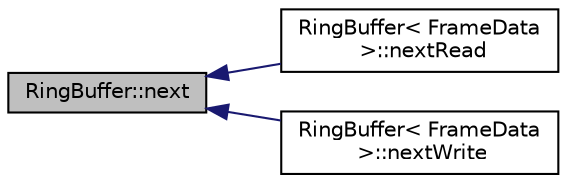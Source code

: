 digraph "RingBuffer::next"
{
 // INTERACTIVE_SVG=YES
  edge [fontname="Helvetica",fontsize="10",labelfontname="Helvetica",labelfontsize="10"];
  node [fontname="Helvetica",fontsize="10",shape=record];
  rankdir="LR";
  Node1 [label="RingBuffer::next",height=0.2,width=0.4,color="black", fillcolor="grey75", style="filled", fontcolor="black"];
  Node1 -> Node2 [dir="back",color="midnightblue",fontsize="10",style="solid",fontname="Helvetica"];
  Node2 [label="RingBuffer\< FrameData\l \>::nextRead",height=0.2,width=0.4,color="black", fillcolor="white", style="filled",URL="$d4/d8f/class_ring_buffer.html#ae86a800cee0adadbc1d027e146285151",tooltip="gets the index to the next read-bin "];
  Node1 -> Node3 [dir="back",color="midnightblue",fontsize="10",style="solid",fontname="Helvetica"];
  Node3 [label="RingBuffer\< FrameData\l \>::nextWrite",height=0.2,width=0.4,color="black", fillcolor="white", style="filled",URL="$d4/d8f/class_ring_buffer.html#a57c380fbde38eee4b3ad9e1d25e3c7e9",tooltip="gets the index to the next write-bin "];
}
